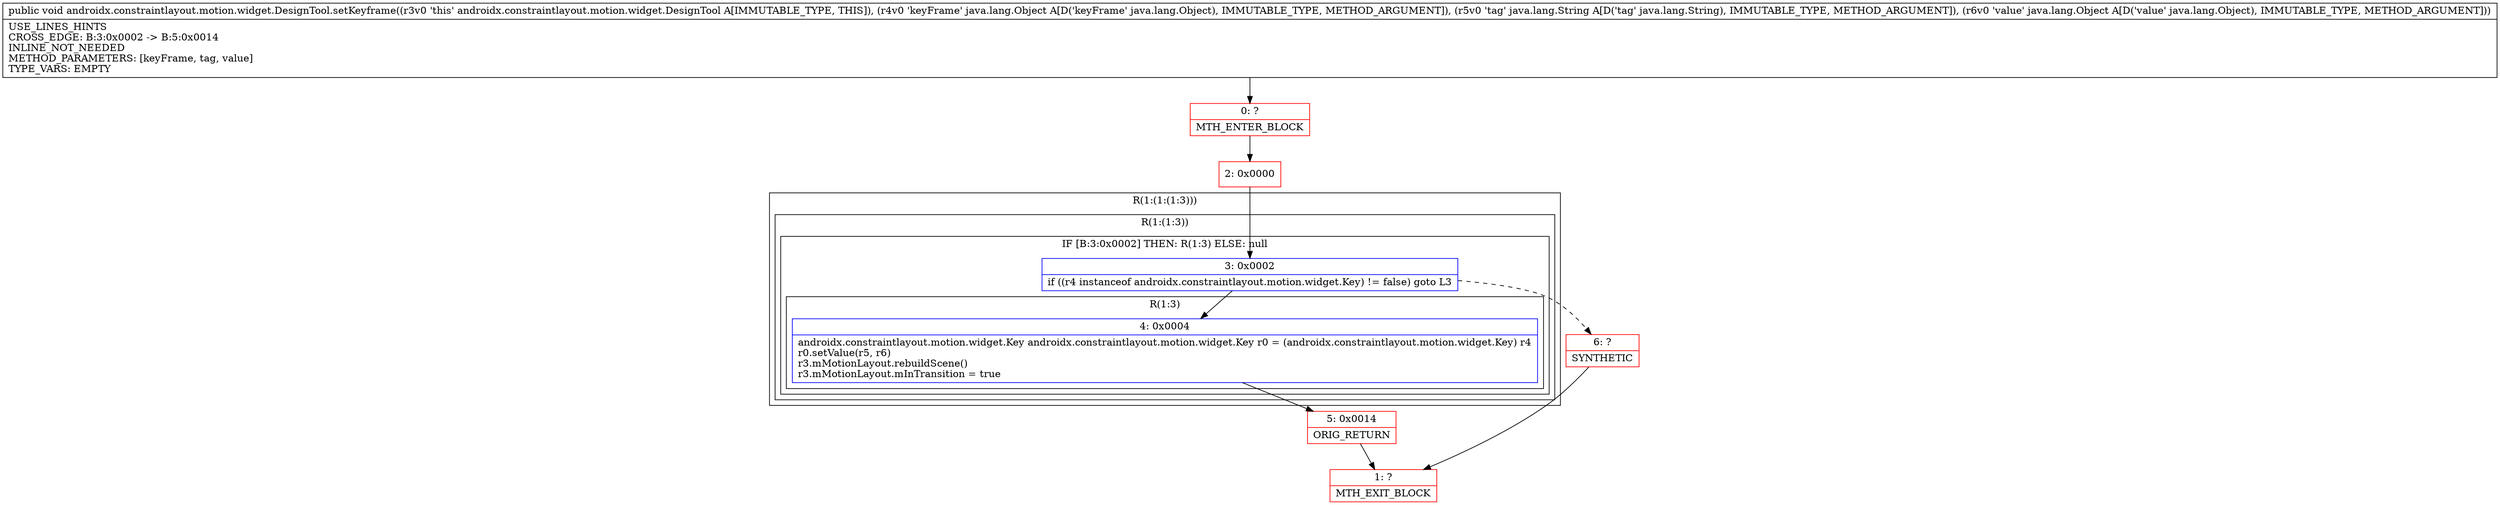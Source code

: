 digraph "CFG forandroidx.constraintlayout.motion.widget.DesignTool.setKeyframe(Ljava\/lang\/Object;Ljava\/lang\/String;Ljava\/lang\/Object;)V" {
subgraph cluster_Region_497459040 {
label = "R(1:(1:(1:3)))";
node [shape=record,color=blue];
subgraph cluster_Region_1914141893 {
label = "R(1:(1:3))";
node [shape=record,color=blue];
subgraph cluster_IfRegion_2093283778 {
label = "IF [B:3:0x0002] THEN: R(1:3) ELSE: null";
node [shape=record,color=blue];
Node_3 [shape=record,label="{3\:\ 0x0002|if ((r4 instanceof androidx.constraintlayout.motion.widget.Key) != false) goto L3\l}"];
subgraph cluster_Region_1942892722 {
label = "R(1:3)";
node [shape=record,color=blue];
Node_4 [shape=record,label="{4\:\ 0x0004|androidx.constraintlayout.motion.widget.Key androidx.constraintlayout.motion.widget.Key r0 = (androidx.constraintlayout.motion.widget.Key) r4\lr0.setValue(r5, r6)\lr3.mMotionLayout.rebuildScene()\lr3.mMotionLayout.mInTransition = true\l}"];
}
}
}
}
Node_0 [shape=record,color=red,label="{0\:\ ?|MTH_ENTER_BLOCK\l}"];
Node_2 [shape=record,color=red,label="{2\:\ 0x0000}"];
Node_5 [shape=record,color=red,label="{5\:\ 0x0014|ORIG_RETURN\l}"];
Node_1 [shape=record,color=red,label="{1\:\ ?|MTH_EXIT_BLOCK\l}"];
Node_6 [shape=record,color=red,label="{6\:\ ?|SYNTHETIC\l}"];
MethodNode[shape=record,label="{public void androidx.constraintlayout.motion.widget.DesignTool.setKeyframe((r3v0 'this' androidx.constraintlayout.motion.widget.DesignTool A[IMMUTABLE_TYPE, THIS]), (r4v0 'keyFrame' java.lang.Object A[D('keyFrame' java.lang.Object), IMMUTABLE_TYPE, METHOD_ARGUMENT]), (r5v0 'tag' java.lang.String A[D('tag' java.lang.String), IMMUTABLE_TYPE, METHOD_ARGUMENT]), (r6v0 'value' java.lang.Object A[D('value' java.lang.Object), IMMUTABLE_TYPE, METHOD_ARGUMENT]))  | USE_LINES_HINTS\lCROSS_EDGE: B:3:0x0002 \-\> B:5:0x0014\lINLINE_NOT_NEEDED\lMETHOD_PARAMETERS: [keyFrame, tag, value]\lTYPE_VARS: EMPTY\l}"];
MethodNode -> Node_0;Node_3 -> Node_4;
Node_3 -> Node_6[style=dashed];
Node_4 -> Node_5;
Node_0 -> Node_2;
Node_2 -> Node_3;
Node_5 -> Node_1;
Node_6 -> Node_1;
}

